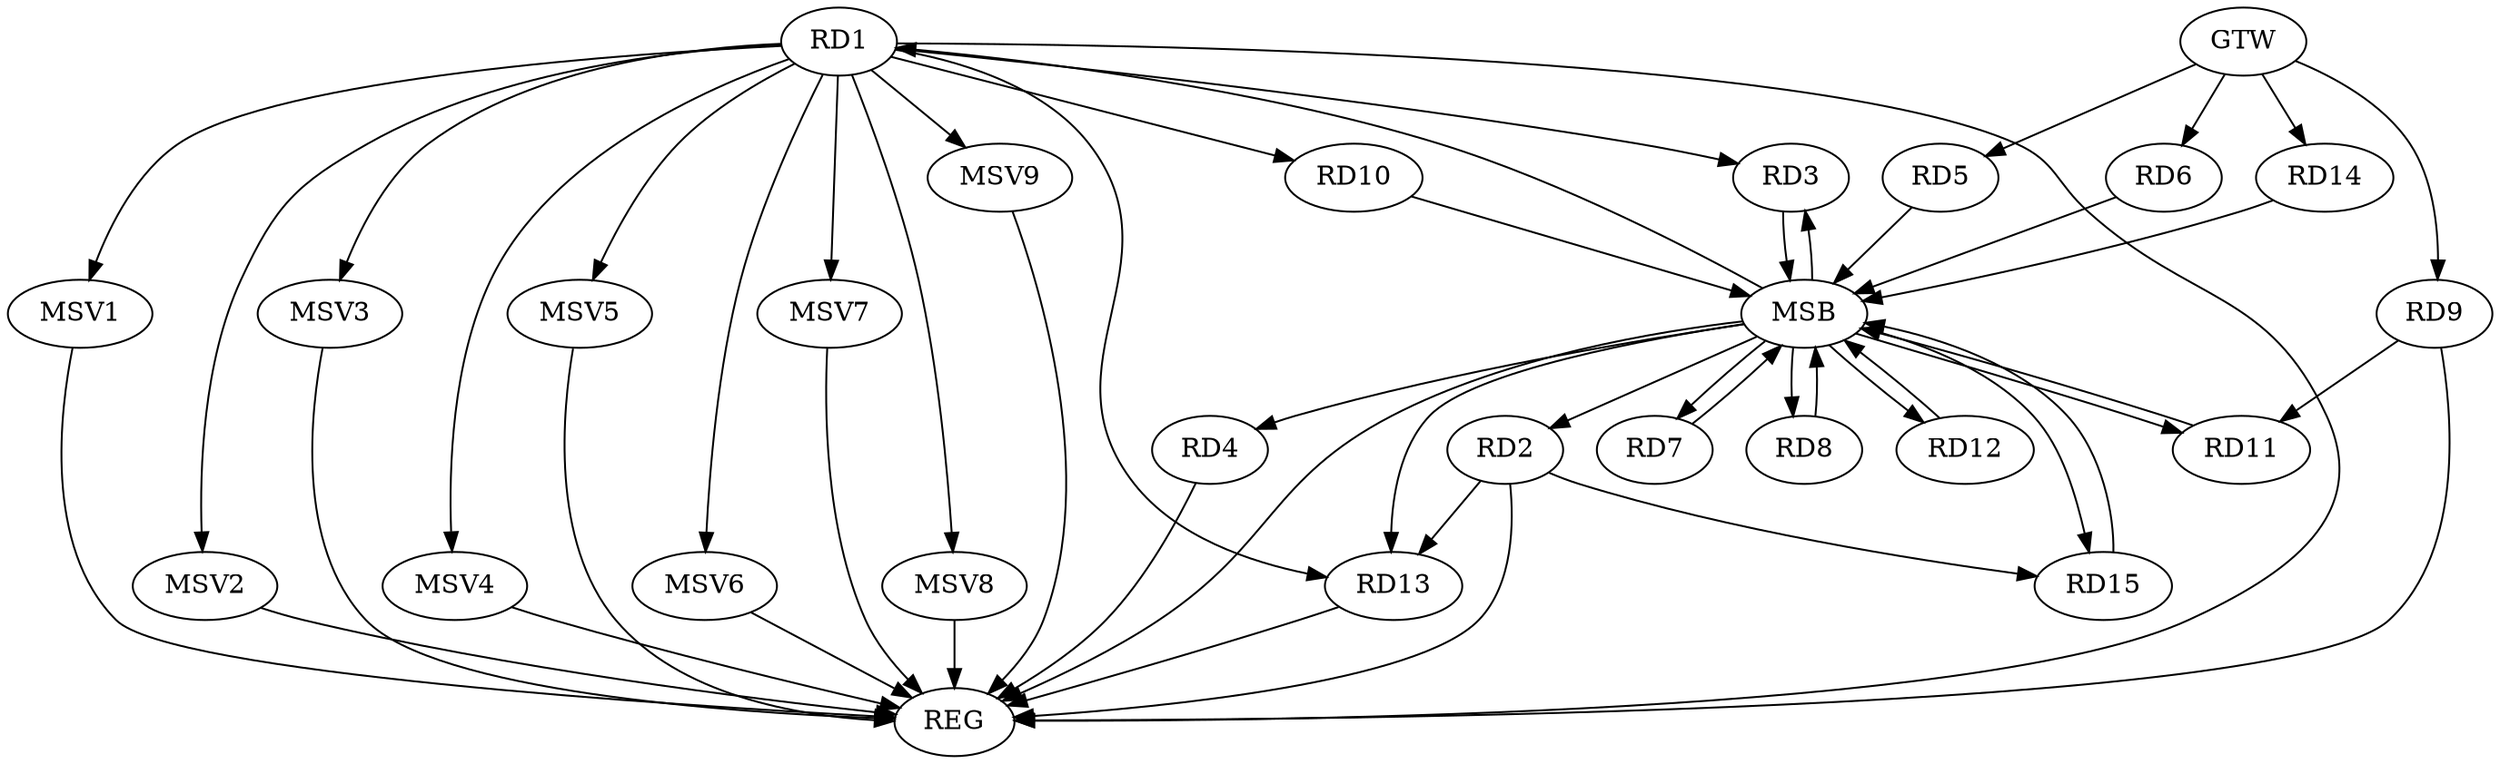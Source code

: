 strict digraph G {
  RD1 [ label="RD1" ];
  RD2 [ label="RD2" ];
  RD3 [ label="RD3" ];
  RD4 [ label="RD4" ];
  RD5 [ label="RD5" ];
  RD6 [ label="RD6" ];
  RD7 [ label="RD7" ];
  RD8 [ label="RD8" ];
  RD9 [ label="RD9" ];
  RD10 [ label="RD10" ];
  RD11 [ label="RD11" ];
  RD12 [ label="RD12" ];
  RD13 [ label="RD13" ];
  RD14 [ label="RD14" ];
  RD15 [ label="RD15" ];
  GTW [ label="GTW" ];
  REG [ label="REG" ];
  MSB [ label="MSB" ];
  MSV1 [ label="MSV1" ];
  MSV2 [ label="MSV2" ];
  MSV3 [ label="MSV3" ];
  MSV4 [ label="MSV4" ];
  MSV5 [ label="MSV5" ];
  MSV6 [ label="MSV6" ];
  MSV7 [ label="MSV7" ];
  MSV8 [ label="MSV8" ];
  MSV9 [ label="MSV9" ];
  RD1 -> RD3;
  RD1 -> RD10;
  RD1 -> RD13;
  RD2 -> RD13;
  RD2 -> RD15;
  RD9 -> RD11;
  GTW -> RD5;
  GTW -> RD6;
  GTW -> RD9;
  GTW -> RD14;
  RD1 -> REG;
  RD2 -> REG;
  RD4 -> REG;
  RD9 -> REG;
  RD13 -> REG;
  RD3 -> MSB;
  MSB -> RD12;
  MSB -> REG;
  RD5 -> MSB;
  RD6 -> MSB;
  MSB -> RD8;
  RD7 -> MSB;
  MSB -> RD3;
  RD8 -> MSB;
  MSB -> RD1;
  MSB -> RD2;
  RD10 -> MSB;
  MSB -> RD7;
  MSB -> RD11;
  RD11 -> MSB;
  MSB -> RD15;
  RD12 -> MSB;
  MSB -> RD4;
  RD14 -> MSB;
  RD15 -> MSB;
  MSB -> RD13;
  RD1 -> MSV1;
  MSV1 -> REG;
  RD1 -> MSV2;
  MSV2 -> REG;
  RD1 -> MSV3;
  MSV3 -> REG;
  RD1 -> MSV4;
  MSV4 -> REG;
  RD1 -> MSV5;
  MSV5 -> REG;
  RD1 -> MSV6;
  RD1 -> MSV7;
  MSV6 -> REG;
  MSV7 -> REG;
  RD1 -> MSV8;
  MSV8 -> REG;
  RD1 -> MSV9;
  MSV9 -> REG;
}
